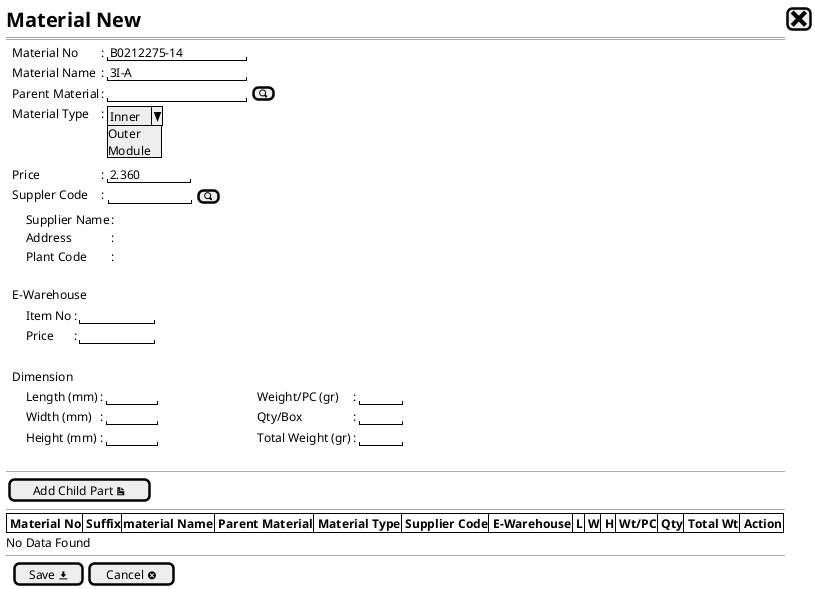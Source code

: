 @startsalt
{
  <size:20><b>Material New | [<size:25><&x>]|*
  ==
  {
    .|Material No     |: |" B0212275-14     "|*
    .|Material Name   |: |" 3I-A            "|*
    .|Parent Material |: |"                 "| [<&magnifying-glass>]| *
    .|Material Type   |: | { ^Inner^Outer^Module^ } |*
    .
    .
    .|Price           |: |" 2.360    "|*
    .|Suppler Code    |:{|"          "|[<&magnifying-glass>]|} *
  }
  {
       |      Supplier Name   |: | |*
       |      Address         |: | |*
       |      Plant Code      |: | |*
  }*
  {
    .
    .|E-Warehouse       | *
  }
  {
       |      Item No   |: |"         "|*
       |      Price     |: |"         "|*    
  }
  {
    .
    .|Dimension|*
  }*  
  {
      |      Length (mm)   |: |"      "|                              |Weight/PC (gr)    |: |"     "|*
      |      Width (mm)    |: |"      "|                              |Qty/Box           |: |"     "|*
      |      Height (mm)   |: |"      "|                              |Total Weight (gr) |: |"     "|*
    }|*
  .
  --
  {
    [Add Child Part <&document>]|*
  }
  --
  {#
    |<b> Material No  |<b> Suffix |<b>material Name   |<b> Parent Material   |<b> Material Type |<b> Supplier Code |<b> E-Warehouse |<b> L |<b> W |<b> H |<b> Wt/PC |<b> Qty |<b> Total Wt |<b> Action |*|*|*|*|*|*|*
  }
  No Data Found
  --
  {
  .|[ Save <&data-transfer-download>] |  [Cancel <&circle-x> ]|*
  }

}
@endsalt
